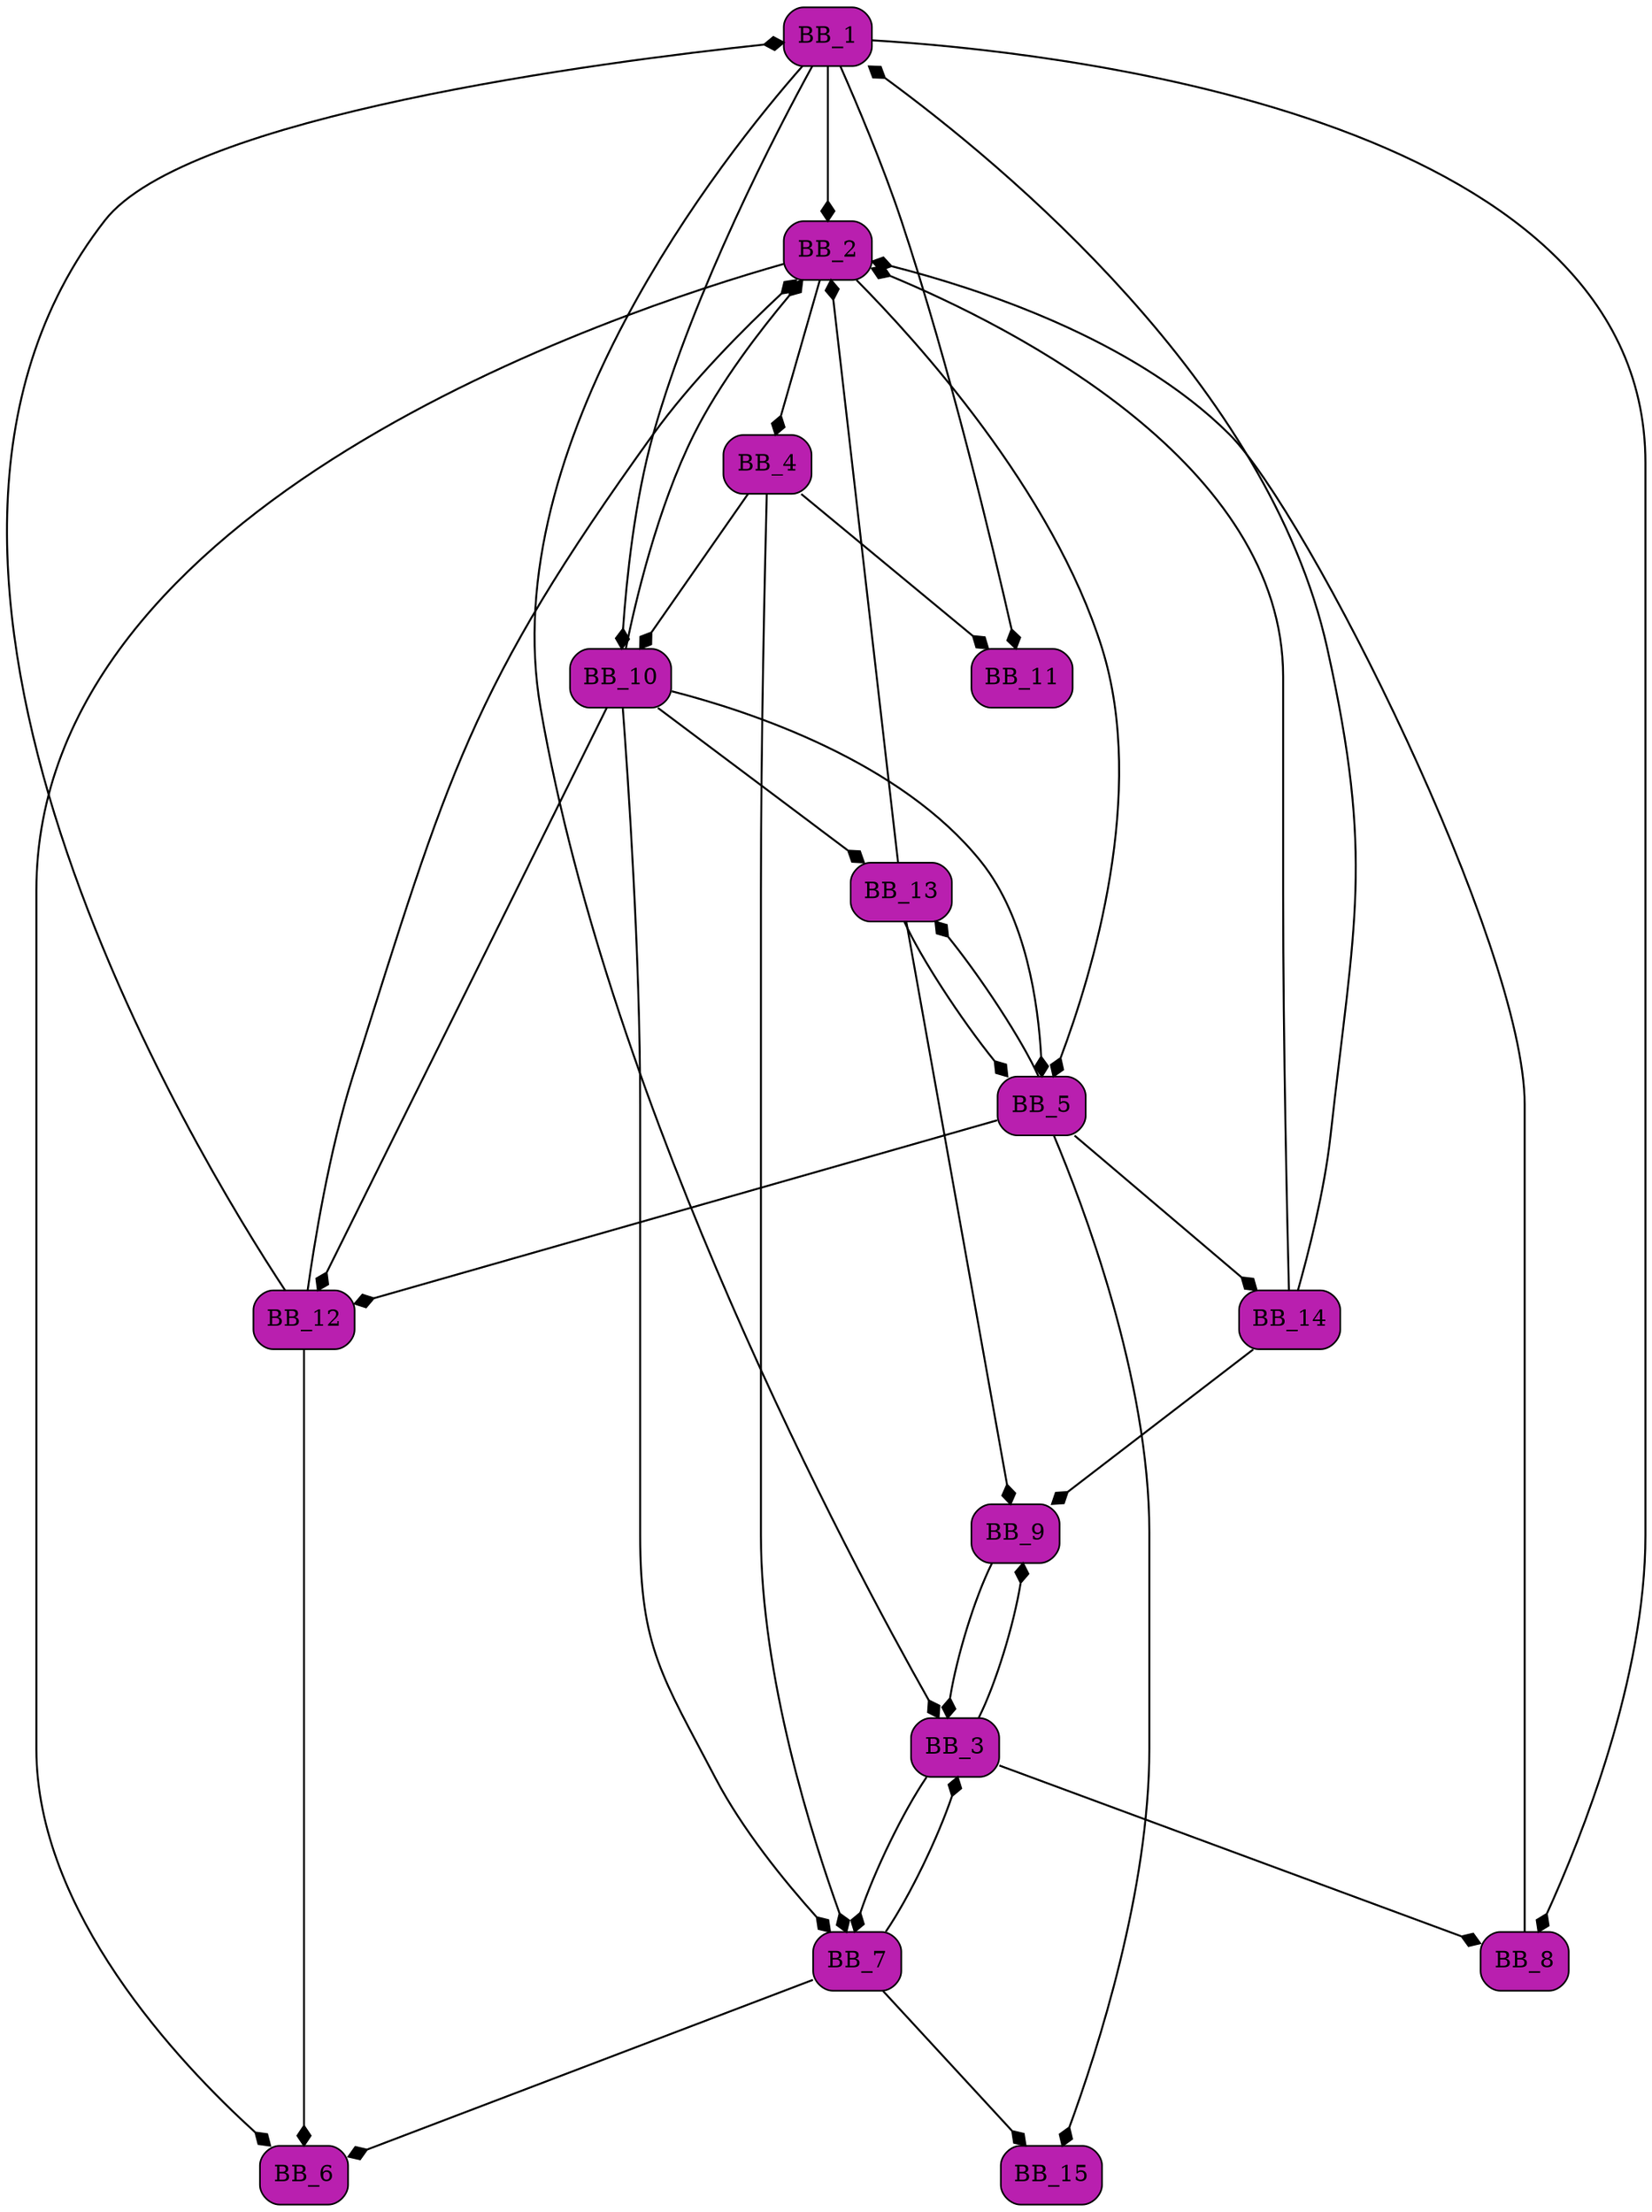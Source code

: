 digraph List {
	dpi = 100;
	fontname = "Comic Sans MS";
	fontsize = 20;
	rankdir  = TB;
graph [fillcolor = lightgreen, ranksep = 1.3, nodesep = 0.5,style = "rounded", color = green, penwidth = 2];
edge [color = black, arrowhead = diamond, arrowsize = 1, penwidth = 1.2];
BB_1[shape = Mrecord, style = filled,fillcolor = "#B91FAF"];
BB_1 -> BB_2;
BB_1 -> BB_3;
BB_1 -> BB_10;
BB_1 -> BB_11;
BB_1 -> BB_8;
BB_2[shape = Mrecord, style = filled,fillcolor = "#B91FAF"];
BB_2 -> BB_4;
BB_2 -> BB_5;
BB_2 -> BB_6;
BB_3[shape = Mrecord, style = filled,fillcolor = "#B91FAF"];
BB_3 -> BB_7;
BB_3 -> BB_8;
BB_3 -> BB_9;
BB_4[shape = Mrecord, style = filled,fillcolor = "#B91FAF"];
BB_4 -> BB_10;
BB_4 -> BB_11;
BB_4 -> BB_7;
BB_5[shape = Mrecord, style = filled,fillcolor = "#B91FAF"];
BB_5 -> BB_12;
BB_5 -> BB_13;
BB_5 -> BB_14;
BB_5 -> BB_15;
BB_6[shape = Mrecord, style = filled,fillcolor = "#B91FAF"];
BB_7[shape = Mrecord, style = filled,fillcolor = "#B91FAF"];
BB_7 -> BB_3;
BB_7 -> BB_6;
BB_7 -> BB_15;
BB_8[shape = Mrecord, style = filled,fillcolor = "#B91FAF"];
BB_8 -> BB_2;
BB_9[shape = Mrecord, style = filled,fillcolor = "#B91FAF"];
BB_9 -> BB_3;
BB_10[shape = Mrecord, style = filled,fillcolor = "#B91FAF"];
BB_10 -> BB_5;
BB_10 -> BB_7;
BB_10 -> BB_12;
BB_10 -> BB_2;
BB_10 -> BB_13;
BB_11[shape = Mrecord, style = filled,fillcolor = "#B91FAF"];
BB_12[shape = Mrecord, style = filled,fillcolor = "#B91FAF"];
BB_12 -> BB_6;
BB_12 -> BB_2;
BB_12 -> BB_1;
BB_13[shape = Mrecord, style = filled,fillcolor = "#B91FAF"];
BB_13 -> BB_2;
BB_13 -> BB_5;
BB_13 -> BB_9;
BB_14[shape = Mrecord, style = filled,fillcolor = "#B91FAF"];
BB_14 -> BB_2;
BB_14 -> BB_1;
BB_14 -> BB_9;
BB_15[shape = Mrecord, style = filled,fillcolor = "#B91FAF"];
}
